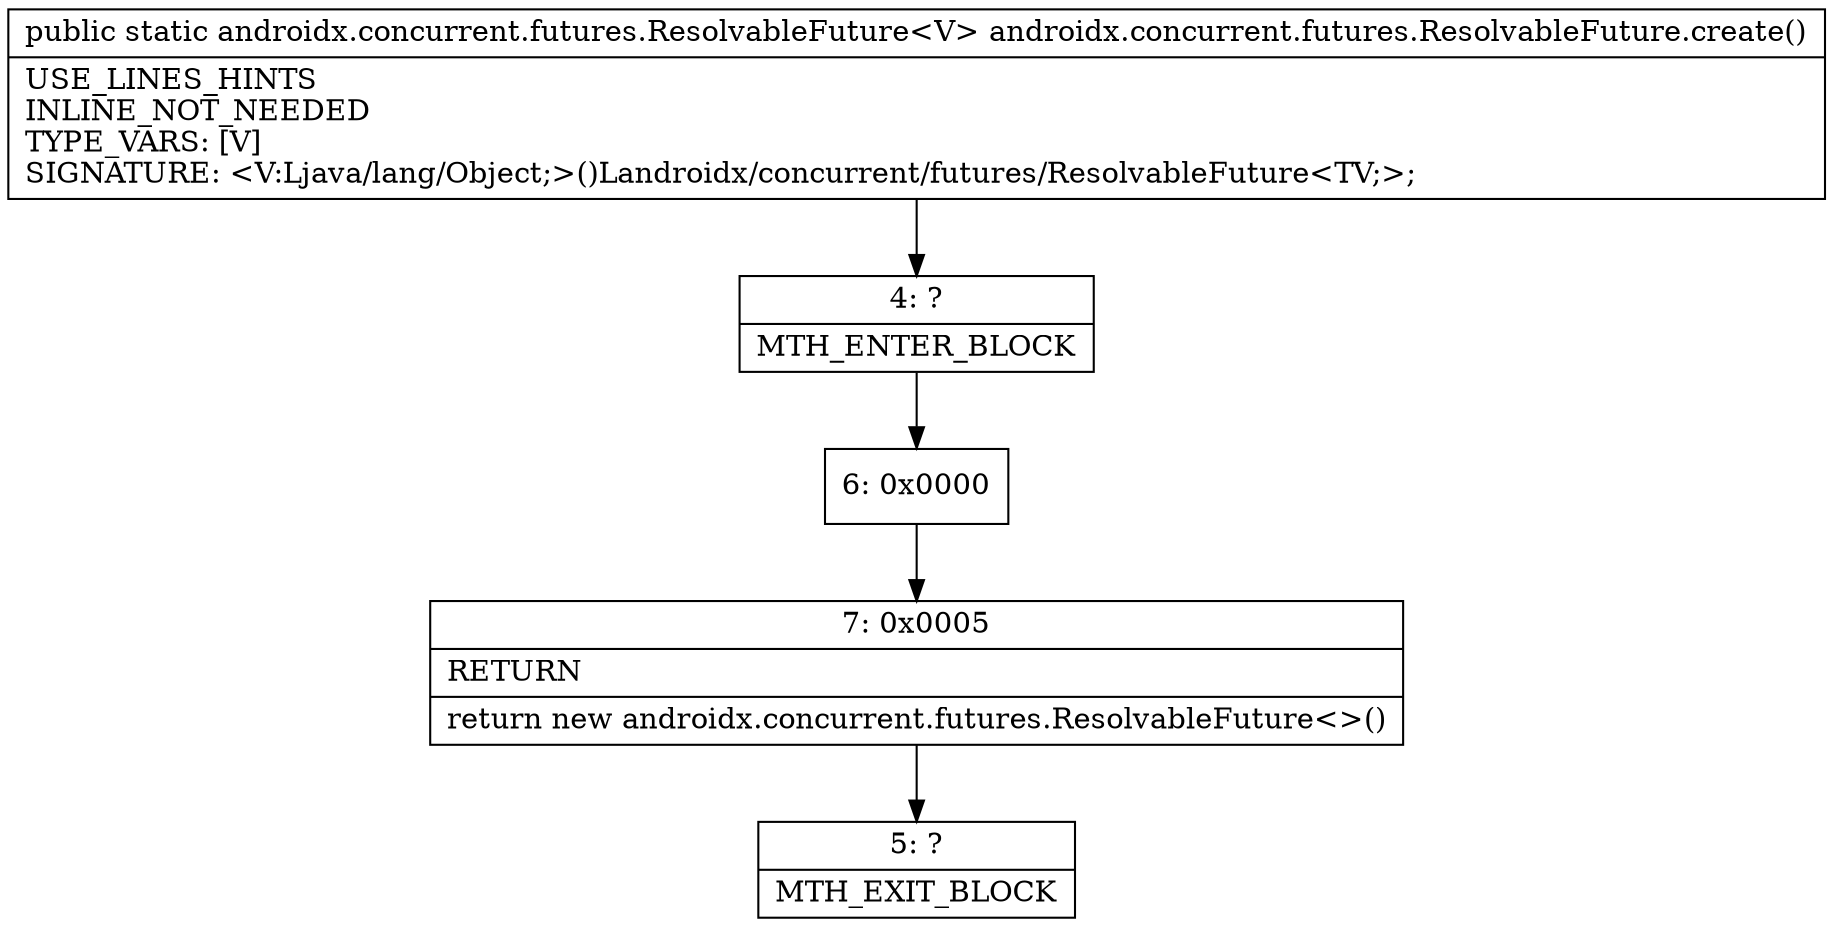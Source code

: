 digraph "CFG forandroidx.concurrent.futures.ResolvableFuture.create()Landroidx\/concurrent\/futures\/ResolvableFuture;" {
Node_4 [shape=record,label="{4\:\ ?|MTH_ENTER_BLOCK\l}"];
Node_6 [shape=record,label="{6\:\ 0x0000}"];
Node_7 [shape=record,label="{7\:\ 0x0005|RETURN\l|return new androidx.concurrent.futures.ResolvableFuture\<\>()\l}"];
Node_5 [shape=record,label="{5\:\ ?|MTH_EXIT_BLOCK\l}"];
MethodNode[shape=record,label="{public static androidx.concurrent.futures.ResolvableFuture\<V\> androidx.concurrent.futures.ResolvableFuture.create()  | USE_LINES_HINTS\lINLINE_NOT_NEEDED\lTYPE_VARS: [V]\lSIGNATURE: \<V:Ljava\/lang\/Object;\>()Landroidx\/concurrent\/futures\/ResolvableFuture\<TV;\>;\l}"];
MethodNode -> Node_4;Node_4 -> Node_6;
Node_6 -> Node_7;
Node_7 -> Node_5;
}

